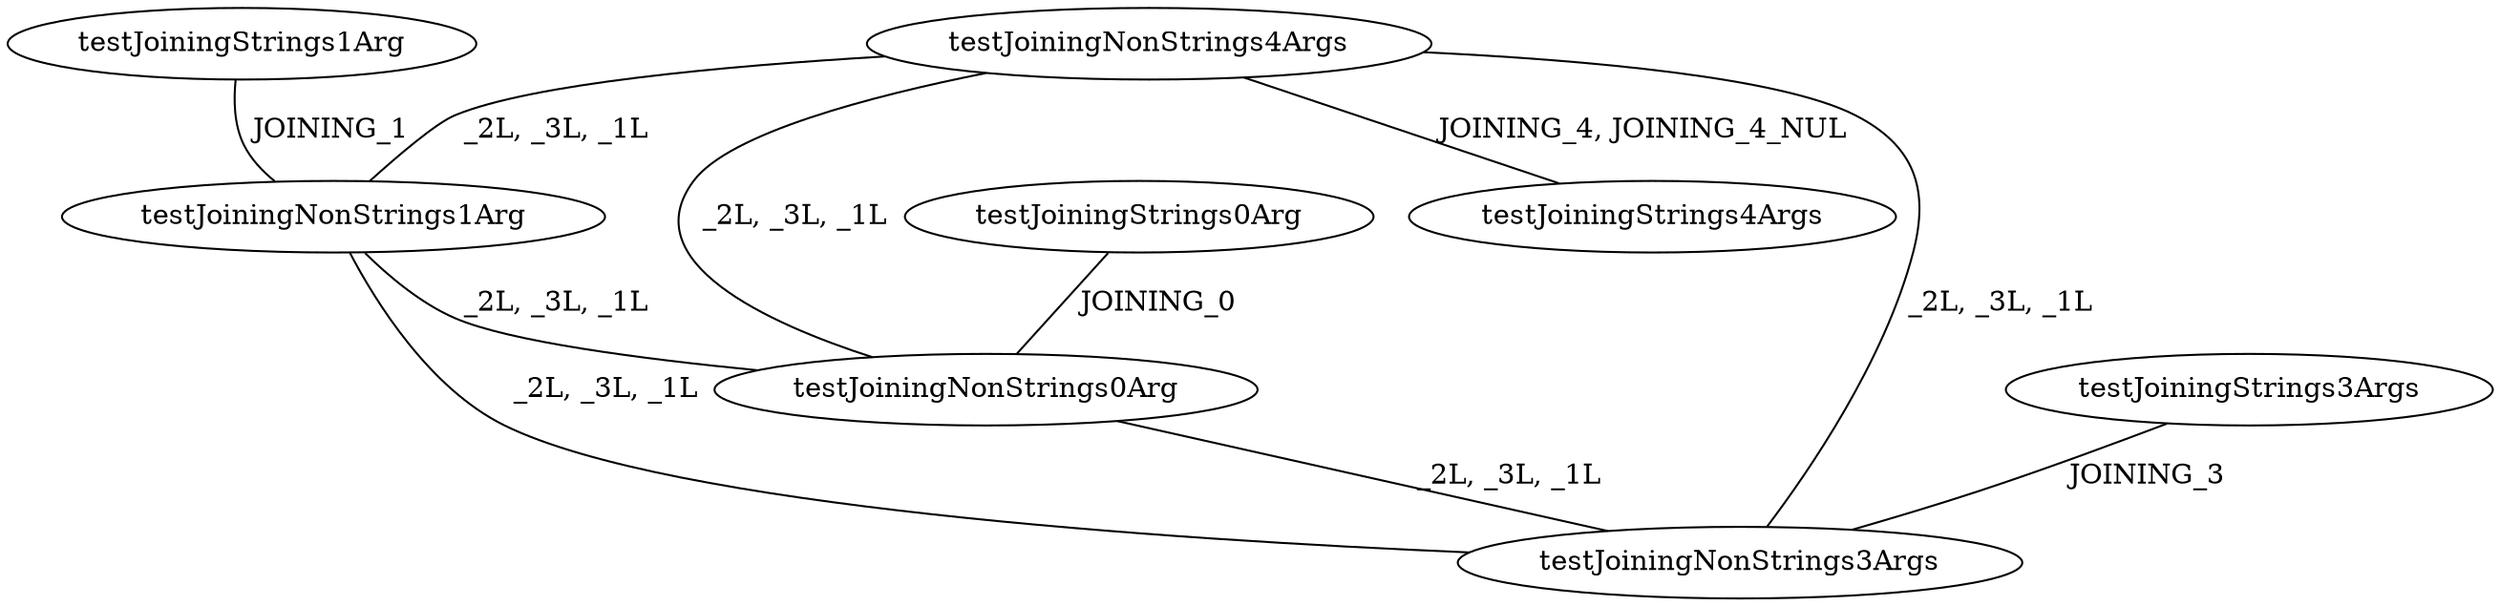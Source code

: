 digraph G {
testJoiningNonStrings4Args;
testJoiningStrings0Arg;
testJoiningStrings1Arg;
testJoiningStrings4Args;
testJoiningStrings3Args;
testJoiningNonStrings1Arg;
testJoiningNonStrings0Arg;
testJoiningNonStrings3Args;
testJoiningNonStrings4Args -> testJoiningStrings4Args [label=" JOINING_4, JOINING_4_NUL", dir=none];
testJoiningNonStrings4Args -> testJoiningNonStrings1Arg [label=" _2L, _3L, _1L", dir=none];
testJoiningNonStrings4Args -> testJoiningNonStrings0Arg [label=" _2L, _3L, _1L", dir=none];
testJoiningNonStrings4Args -> testJoiningNonStrings3Args [label=" _2L, _3L, _1L", dir=none];
testJoiningStrings0Arg -> testJoiningNonStrings0Arg [label=" JOINING_0", dir=none];
testJoiningStrings1Arg -> testJoiningNonStrings1Arg [label=" JOINING_1", dir=none];
testJoiningStrings3Args -> testJoiningNonStrings3Args [label=" JOINING_3", dir=none];
testJoiningNonStrings1Arg -> testJoiningNonStrings0Arg [label=" _2L, _3L, _1L", dir=none];
testJoiningNonStrings1Arg -> testJoiningNonStrings3Args [label=" _2L, _3L, _1L", dir=none];
testJoiningNonStrings0Arg -> testJoiningNonStrings3Args [label=" _2L, _3L, _1L", dir=none];
}